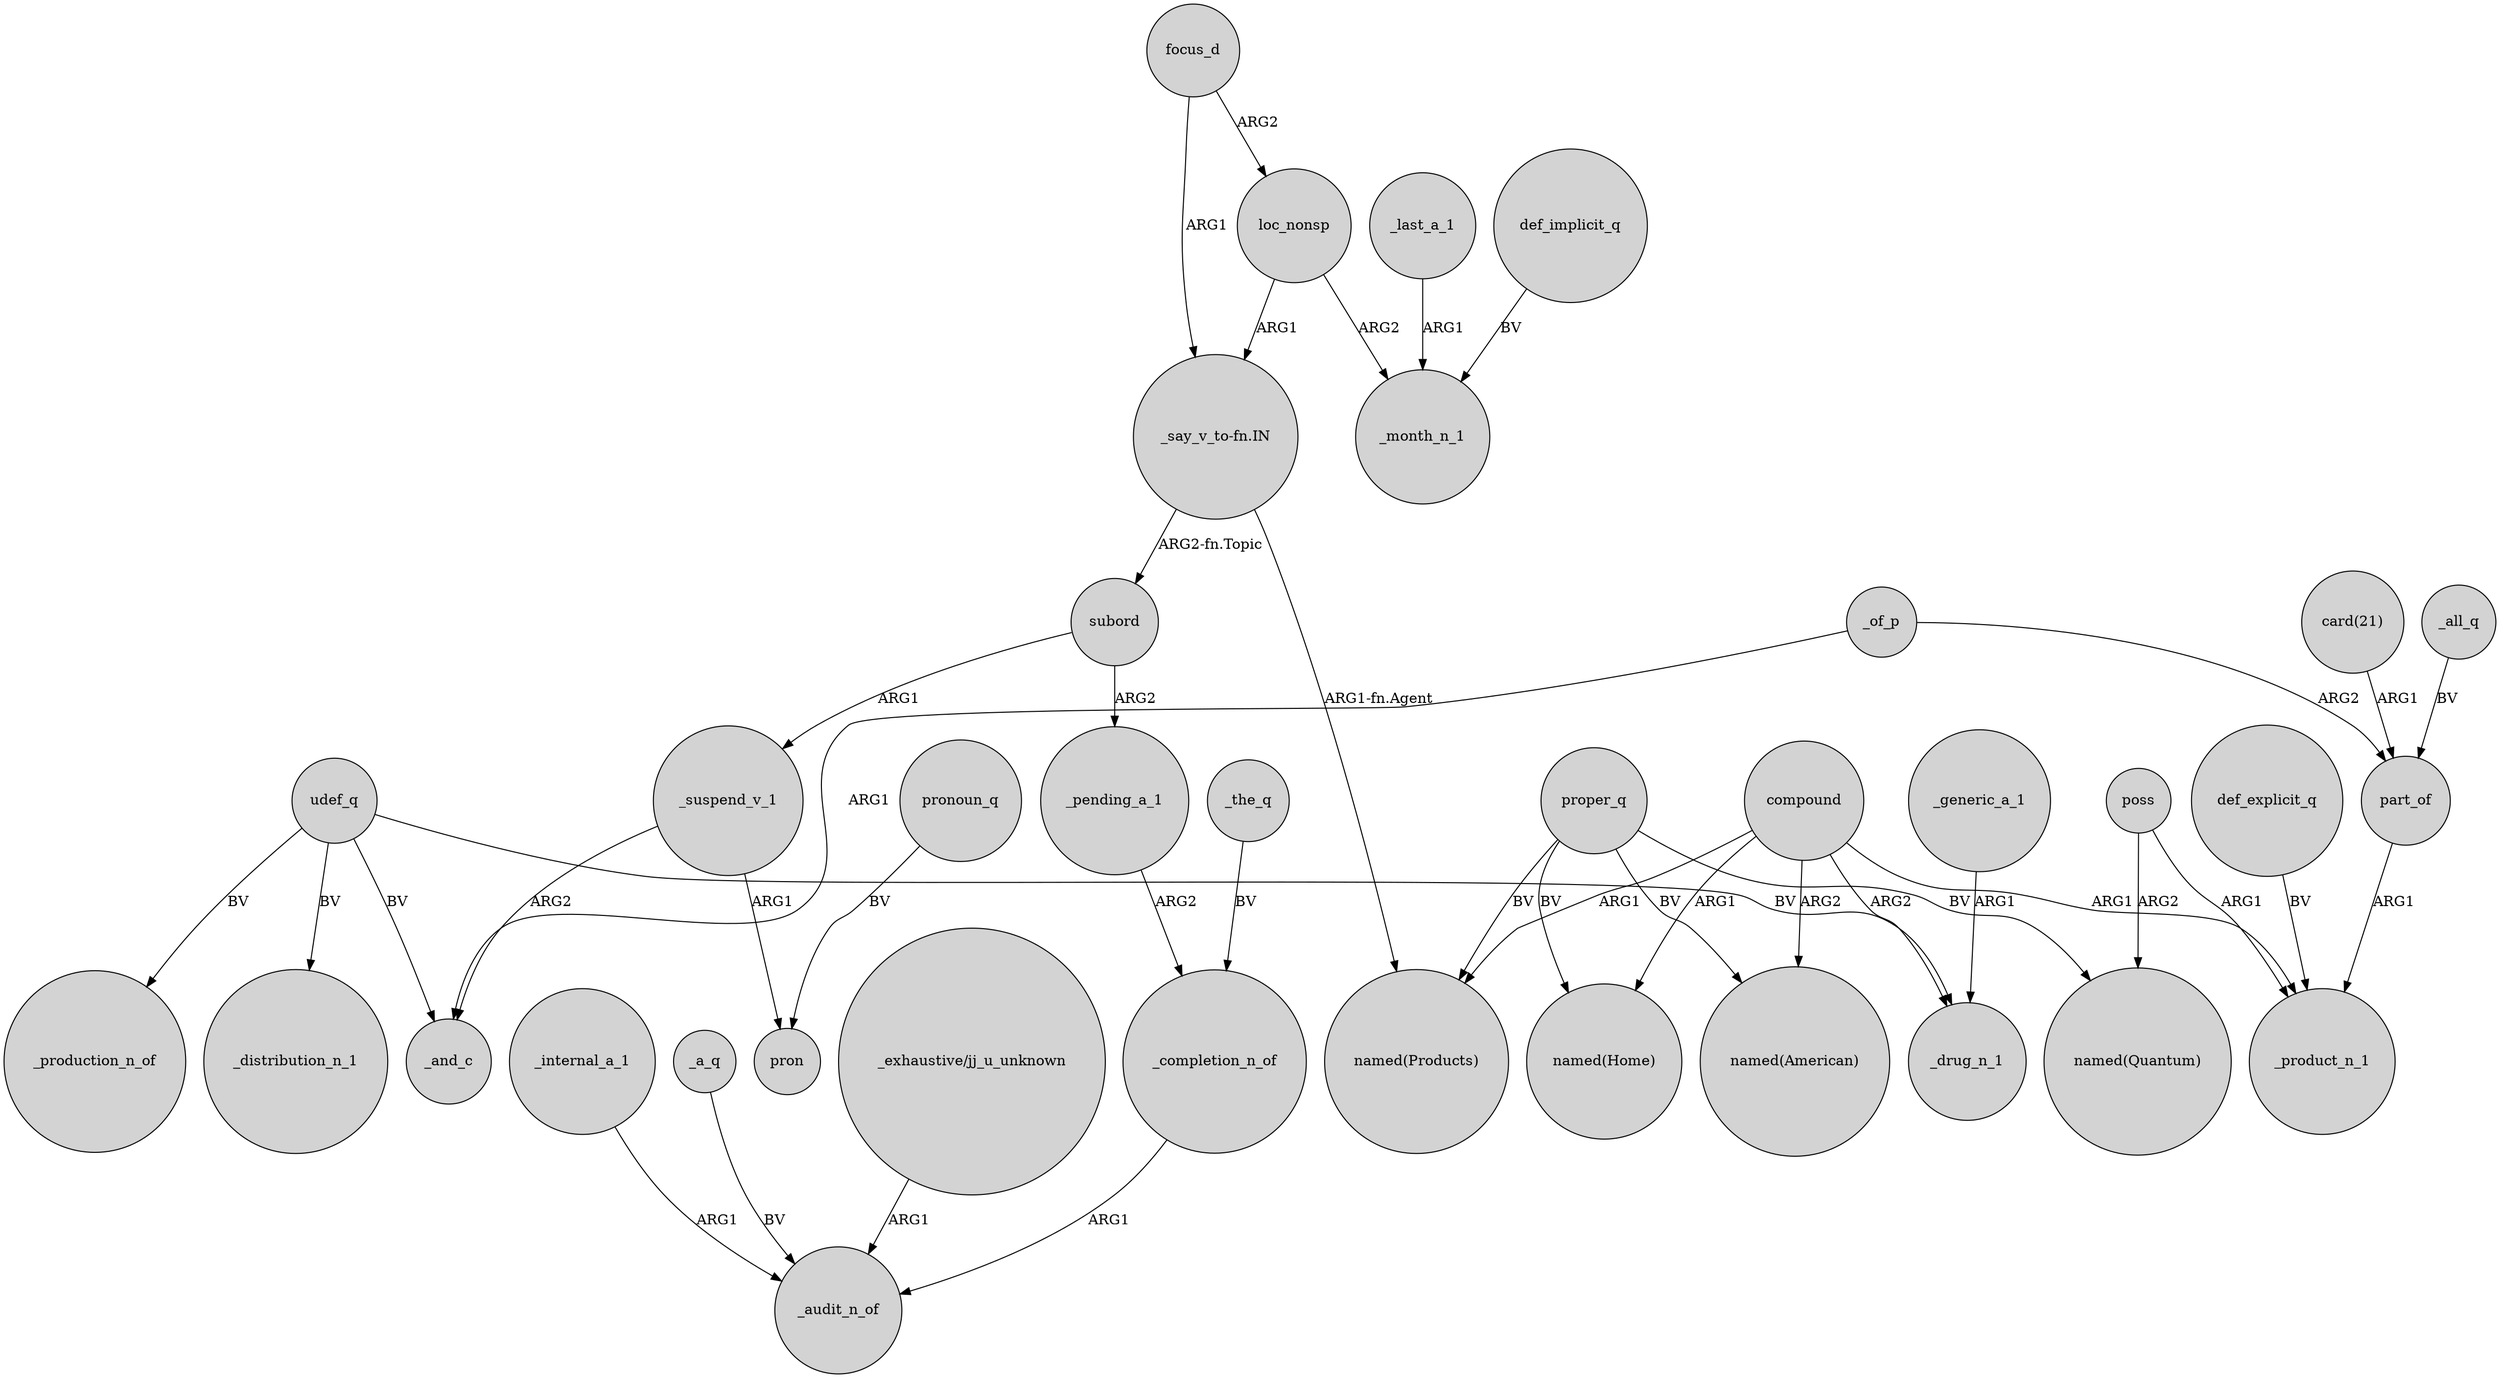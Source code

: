 digraph {
	node [shape=circle style=filled]
	udef_q -> _production_n_of [label=BV]
	def_explicit_q -> _product_n_1 [label=BV]
	focus_d -> loc_nonsp [label=ARG2]
	"card(21)" -> part_of [label=ARG1]
	def_implicit_q -> _month_n_1 [label=BV]
	proper_q -> "named(Quantum)" [label=BV]
	compound -> _product_n_1 [label=ARG1]
	poss -> _product_n_1 [label=ARG1]
	_all_q -> part_of [label=BV]
	proper_q -> "named(American)" [label=BV]
	_suspend_v_1 -> _and_c [label=ARG2]
	subord -> _suspend_v_1 [label=ARG1]
	_internal_a_1 -> _audit_n_of [label=ARG1]
	subord -> _pending_a_1 [label=ARG2]
	proper_q -> "named(Home)" [label=BV]
	udef_q -> _distribution_n_1 [label=BV]
	poss -> "named(Quantum)" [label=ARG2]
	_a_q -> _audit_n_of [label=BV]
	_suspend_v_1 -> pron [label=ARG1]
	compound -> "named(American)" [label=ARG2]
	udef_q -> _drug_n_1 [label=BV]
	_generic_a_1 -> _drug_n_1 [label=ARG1]
	_of_p -> part_of [label=ARG2]
	pronoun_q -> pron [label=BV]
	loc_nonsp -> "_say_v_to-fn.IN" [label=ARG1]
	compound -> _drug_n_1 [label=ARG2]
	part_of -> _product_n_1 [label=ARG1]
	_the_q -> _completion_n_of [label=BV]
	"_say_v_to-fn.IN" -> "named(Products)" [label="ARG1-fn.Agent"]
	"_say_v_to-fn.IN" -> subord [label="ARG2-fn.Topic"]
	_of_p -> _and_c [label=ARG1]
	compound -> "named(Products)" [label=ARG1]
	_last_a_1 -> _month_n_1 [label=ARG1]
	_pending_a_1 -> _completion_n_of [label=ARG2]
	loc_nonsp -> _month_n_1 [label=ARG2]
	_completion_n_of -> _audit_n_of [label=ARG1]
	udef_q -> _and_c [label=BV]
	proper_q -> "named(Products)" [label=BV]
	"_exhaustive/jj_u_unknown" -> _audit_n_of [label=ARG1]
	focus_d -> "_say_v_to-fn.IN" [label=ARG1]
	compound -> "named(Home)" [label=ARG1]
}
